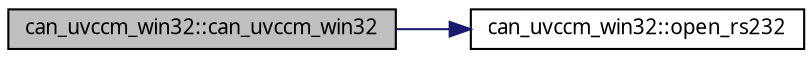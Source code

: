 digraph G
{
  edge [fontname="FreeSans.ttf",fontsize=10,labelfontname="FreeSans.ttf",labelfontsize=10];
  node [fontname="FreeSans.ttf",fontsize=10,shape=record];
  rankdir=LR;
  Node1 [label="can_uvccm_win32::can_uvccm_win32",height=0.2,width=0.4,color="black", fillcolor="grey75", style="filled" fontcolor="black"];
  Node1 -> Node2 [color="midnightblue",fontsize=10,style="solid",fontname="FreeSans.ttf"];
  Node2 [label="can_uvccm_win32::open_rs232",height=0.2,width=0.4,color="black", fillcolor="white", style="filled",URL="$classcan__uvccm__win32.html#7fb6732edc691451bc1d3206c07d4715"];
}
